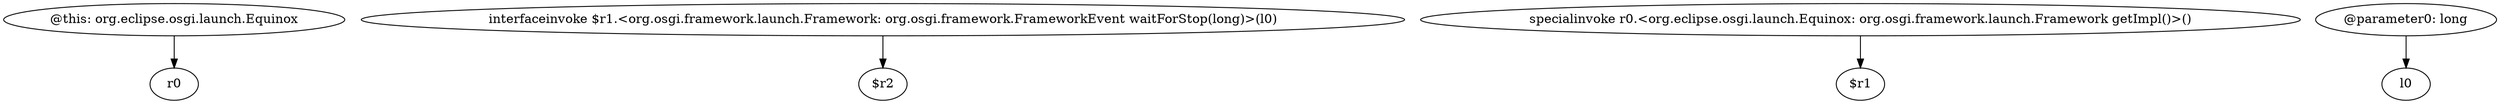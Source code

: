 digraph g {
0[label="@this: org.eclipse.osgi.launch.Equinox"]
1[label="r0"]
0->1[label=""]
2[label="interfaceinvoke $r1.<org.osgi.framework.launch.Framework: org.osgi.framework.FrameworkEvent waitForStop(long)>(l0)"]
3[label="$r2"]
2->3[label=""]
4[label="specialinvoke r0.<org.eclipse.osgi.launch.Equinox: org.osgi.framework.launch.Framework getImpl()>()"]
5[label="$r1"]
4->5[label=""]
6[label="@parameter0: long"]
7[label="l0"]
6->7[label=""]
}